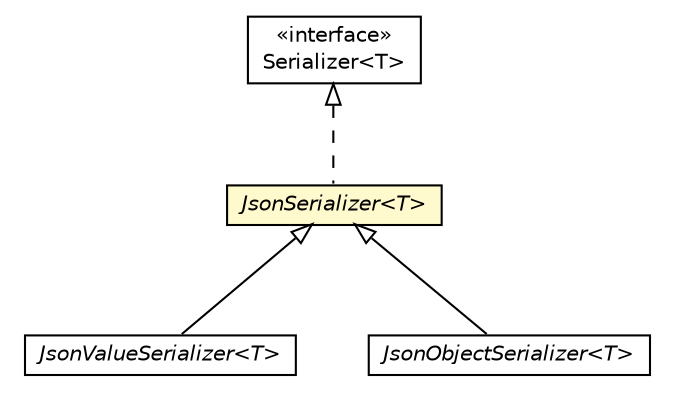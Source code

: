 #!/usr/local/bin/dot
#
# Class diagram 
# Generated by UMLGraph version R5_6-24-gf6e263 (http://www.umlgraph.org/)
#

digraph G {
	edge [fontname="Helvetica",fontsize=10,labelfontname="Helvetica",labelfontsize=10];
	node [fontname="Helvetica",fontsize=10,shape=plaintext];
	nodesep=0.25;
	ranksep=0.5;
	// io.reinert.requestor.core.serialization.Serializer<T>
	c24134 [label=<<table title="io.reinert.requestor.core.serialization.Serializer" border="0" cellborder="1" cellspacing="0" cellpadding="2" port="p" href="../../core/serialization/Serializer.html">
		<tr><td><table border="0" cellspacing="0" cellpadding="1">
<tr><td align="center" balign="center"> &#171;interface&#187; </td></tr>
<tr><td align="center" balign="center"> Serializer&lt;T&gt; </td></tr>
		</table></td></tr>
		</table>>, URL="../../core/serialization/Serializer.html", fontname="Helvetica", fontcolor="black", fontsize=10.0];
	// io.reinert.requestor.gwt.serialization.JsonValueSerializer<T>
	c24173 [label=<<table title="io.reinert.requestor.gwt.serialization.JsonValueSerializer" border="0" cellborder="1" cellspacing="0" cellpadding="2" port="p" href="./JsonValueSerializer.html">
		<tr><td><table border="0" cellspacing="0" cellpadding="1">
<tr><td align="center" balign="center"><font face="Helvetica-Oblique"> JsonValueSerializer&lt;T&gt; </font></td></tr>
		</table></td></tr>
		</table>>, URL="./JsonValueSerializer.html", fontname="Helvetica", fontcolor="black", fontsize=10.0];
	// io.reinert.requestor.gwt.serialization.JsonSerializer<T>
	c24176 [label=<<table title="io.reinert.requestor.gwt.serialization.JsonSerializer" border="0" cellborder="1" cellspacing="0" cellpadding="2" port="p" bgcolor="lemonChiffon" href="./JsonSerializer.html">
		<tr><td><table border="0" cellspacing="0" cellpadding="1">
<tr><td align="center" balign="center"><font face="Helvetica-Oblique"> JsonSerializer&lt;T&gt; </font></td></tr>
		</table></td></tr>
		</table>>, URL="./JsonSerializer.html", fontname="Helvetica", fontcolor="black", fontsize=10.0];
	// io.reinert.requestor.gwt.serialization.JsonObjectSerializer<T>
	c24180 [label=<<table title="io.reinert.requestor.gwt.serialization.JsonObjectSerializer" border="0" cellborder="1" cellspacing="0" cellpadding="2" port="p" href="./JsonObjectSerializer.html">
		<tr><td><table border="0" cellspacing="0" cellpadding="1">
<tr><td align="center" balign="center"><font face="Helvetica-Oblique"> JsonObjectSerializer&lt;T&gt; </font></td></tr>
		</table></td></tr>
		</table>>, URL="./JsonObjectSerializer.html", fontname="Helvetica", fontcolor="black", fontsize=10.0];
	//io.reinert.requestor.gwt.serialization.JsonValueSerializer<T> extends io.reinert.requestor.gwt.serialization.JsonSerializer<T>
	c24176:p -> c24173:p [dir=back,arrowtail=empty];
	//io.reinert.requestor.gwt.serialization.JsonSerializer<T> implements io.reinert.requestor.core.serialization.Serializer<T>
	c24134:p -> c24176:p [dir=back,arrowtail=empty,style=dashed];
	//io.reinert.requestor.gwt.serialization.JsonObjectSerializer<T> extends io.reinert.requestor.gwt.serialization.JsonSerializer<T>
	c24176:p -> c24180:p [dir=back,arrowtail=empty];
}

